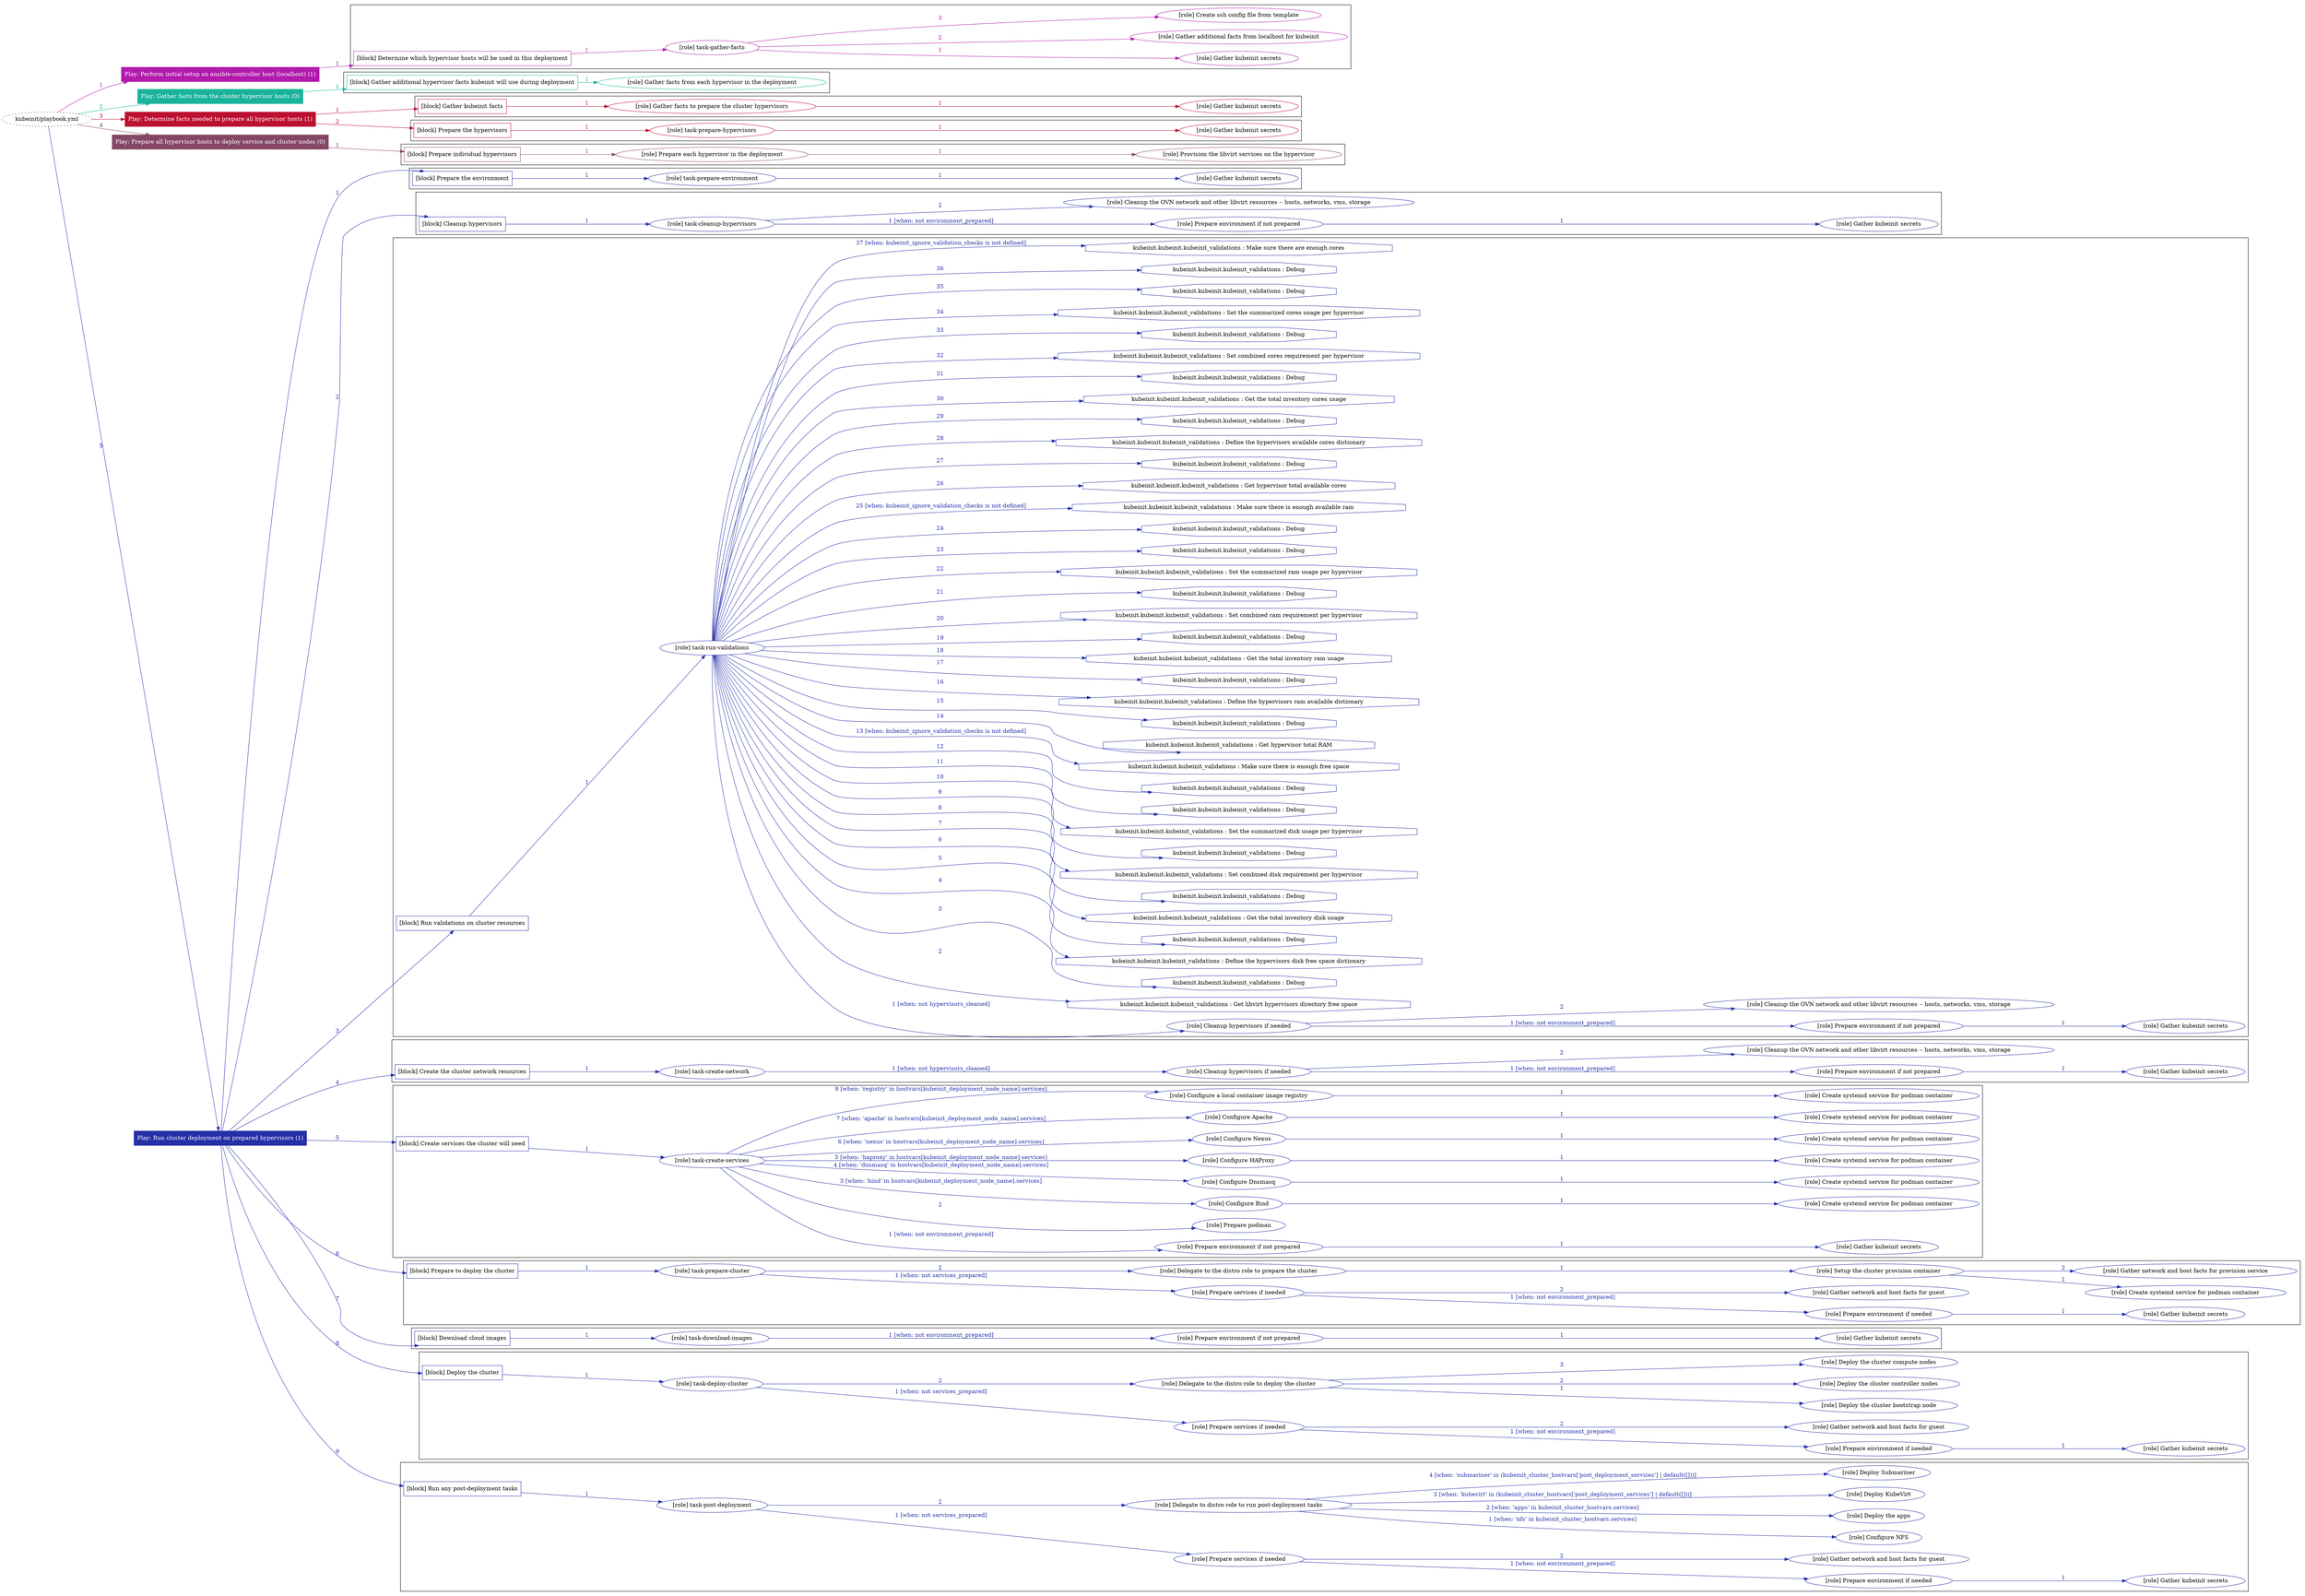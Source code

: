 digraph {
	graph [concentrate=true ordering=in rankdir=LR ratio=fill]
	edge [esep=5 sep=10]
	"kubeinit/playbook.yml" [URL="/home/runner/work/kubeinit/kubeinit/kubeinit/playbook.yml" id=playbook_563d4ac2 style=dotted]
	"kubeinit/playbook.yml" -> play_9c589133 [label="1 " color="#b21aac" fontcolor="#b21aac" id=edge_c4281142 labeltooltip="1 " tooltip="1 "]
	subgraph "Play: Perform initial setup on ansible-controller host (localhost) (1)" {
		play_9c589133 [label="Play: Perform initial setup on ansible-controller host (localhost) (1)" URL="/home/runner/work/kubeinit/kubeinit/kubeinit/playbook.yml" color="#b21aac" fontcolor="#ffffff" id=play_9c589133 shape=box style=filled tooltip=localhost]
		play_9c589133 -> block_42018263 [label=1 color="#b21aac" fontcolor="#b21aac" id=edge_da3622d4 labeltooltip=1 tooltip=1]
		subgraph cluster_block_42018263 {
			block_42018263 [label="[block] Determine which hypervisor hosts will be used in this deployment" URL="/home/runner/work/kubeinit/kubeinit/kubeinit/playbook.yml" color="#b21aac" id=block_42018263 labeltooltip="Determine which hypervisor hosts will be used in this deployment" shape=box tooltip="Determine which hypervisor hosts will be used in this deployment"]
			block_42018263 -> role_308872f8 [label="1 " color="#b21aac" fontcolor="#b21aac" id=edge_a1215a39 labeltooltip="1 " tooltip="1 "]
			subgraph "task-gather-facts" {
				role_308872f8 [label="[role] task-gather-facts" URL="/home/runner/work/kubeinit/kubeinit/kubeinit/playbook.yml" color="#b21aac" id=role_308872f8 tooltip="task-gather-facts"]
				role_308872f8 -> role_b7f8f22d [label="1 " color="#b21aac" fontcolor="#b21aac" id=edge_fdab2eea labeltooltip="1 " tooltip="1 "]
				subgraph "Gather kubeinit secrets" {
					role_b7f8f22d [label="[role] Gather kubeinit secrets" URL="/home/runner/.ansible/collections/ansible_collections/kubeinit/kubeinit/roles/kubeinit_prepare/tasks/build_hypervisors_group.yml" color="#b21aac" id=role_b7f8f22d tooltip="Gather kubeinit secrets"]
				}
				role_308872f8 -> role_b503bd75 [label="2 " color="#b21aac" fontcolor="#b21aac" id=edge_05646d0e labeltooltip="2 " tooltip="2 "]
				subgraph "Gather additional facts from localhost for kubeinit" {
					role_b503bd75 [label="[role] Gather additional facts from localhost for kubeinit" URL="/home/runner/.ansible/collections/ansible_collections/kubeinit/kubeinit/roles/kubeinit_prepare/tasks/build_hypervisors_group.yml" color="#b21aac" id=role_b503bd75 tooltip="Gather additional facts from localhost for kubeinit"]
				}
				role_308872f8 -> role_ad4fc16b [label="3 " color="#b21aac" fontcolor="#b21aac" id=edge_60e27eb2 labeltooltip="3 " tooltip="3 "]
				subgraph "Create ssh config file from template" {
					role_ad4fc16b [label="[role] Create ssh config file from template" URL="/home/runner/.ansible/collections/ansible_collections/kubeinit/kubeinit/roles/kubeinit_prepare/tasks/build_hypervisors_group.yml" color="#b21aac" id=role_ad4fc16b tooltip="Create ssh config file from template"]
				}
			}
		}
	}
	"kubeinit/playbook.yml" -> play_a27585de [label="2 " color="#19b39c" fontcolor="#19b39c" id=edge_ce9c8559 labeltooltip="2 " tooltip="2 "]
	subgraph "Play: Gather facts from the cluster hypervisor hosts (0)" {
		play_a27585de [label="Play: Gather facts from the cluster hypervisor hosts (0)" URL="/home/runner/work/kubeinit/kubeinit/kubeinit/playbook.yml" color="#19b39c" fontcolor="#ffffff" id=play_a27585de shape=box style=filled tooltip="Play: Gather facts from the cluster hypervisor hosts (0)"]
		play_a27585de -> block_7ec27caa [label=1 color="#19b39c" fontcolor="#19b39c" id=edge_6fb58dab labeltooltip=1 tooltip=1]
		subgraph cluster_block_7ec27caa {
			block_7ec27caa [label="[block] Gather additional hypervisor facts kubeinit will use during deployment" URL="/home/runner/work/kubeinit/kubeinit/kubeinit/playbook.yml" color="#19b39c" id=block_7ec27caa labeltooltip="Gather additional hypervisor facts kubeinit will use during deployment" shape=box tooltip="Gather additional hypervisor facts kubeinit will use during deployment"]
			block_7ec27caa -> role_80775e02 [label="1 " color="#19b39c" fontcolor="#19b39c" id=edge_521fa0d1 labeltooltip="1 " tooltip="1 "]
			subgraph "Gather facts from each hypervisor in the deployment" {
				role_80775e02 [label="[role] Gather facts from each hypervisor in the deployment" URL="/home/runner/work/kubeinit/kubeinit/kubeinit/playbook.yml" color="#19b39c" id=role_80775e02 tooltip="Gather facts from each hypervisor in the deployment"]
			}
		}
	}
	"kubeinit/playbook.yml" -> play_22db007a [label="3 " color="#bc1030" fontcolor="#bc1030" id=edge_eafdad03 labeltooltip="3 " tooltip="3 "]
	subgraph "Play: Determine facts needed to prepare all hypervisor hosts (1)" {
		play_22db007a [label="Play: Determine facts needed to prepare all hypervisor hosts (1)" URL="/home/runner/work/kubeinit/kubeinit/kubeinit/playbook.yml" color="#bc1030" fontcolor="#ffffff" id=play_22db007a shape=box style=filled tooltip=localhost]
		play_22db007a -> block_d843e344 [label=1 color="#bc1030" fontcolor="#bc1030" id=edge_25a64785 labeltooltip=1 tooltip=1]
		subgraph cluster_block_d843e344 {
			block_d843e344 [label="[block] Gather kubeinit facts" URL="/home/runner/work/kubeinit/kubeinit/kubeinit/playbook.yml" color="#bc1030" id=block_d843e344 labeltooltip="Gather kubeinit facts" shape=box tooltip="Gather kubeinit facts"]
			block_d843e344 -> role_249b499f [label="1 " color="#bc1030" fontcolor="#bc1030" id=edge_0d581881 labeltooltip="1 " tooltip="1 "]
			subgraph "Gather facts to prepare the cluster hypervisors" {
				role_249b499f [label="[role] Gather facts to prepare the cluster hypervisors" URL="/home/runner/work/kubeinit/kubeinit/kubeinit/playbook.yml" color="#bc1030" id=role_249b499f tooltip="Gather facts to prepare the cluster hypervisors"]
				role_249b499f -> role_3db28c78 [label="1 " color="#bc1030" fontcolor="#bc1030" id=edge_6b256f3d labeltooltip="1 " tooltip="1 "]
				subgraph "Gather kubeinit secrets" {
					role_3db28c78 [label="[role] Gather kubeinit secrets" URL="/home/runner/.ansible/collections/ansible_collections/kubeinit/kubeinit/roles/kubeinit_prepare/tasks/gather_kubeinit_facts.yml" color="#bc1030" id=role_3db28c78 tooltip="Gather kubeinit secrets"]
				}
			}
		}
		play_22db007a -> block_e98a7c22 [label=2 color="#bc1030" fontcolor="#bc1030" id=edge_decde5c2 labeltooltip=2 tooltip=2]
		subgraph cluster_block_e98a7c22 {
			block_e98a7c22 [label="[block] Prepare the hypervisors" URL="/home/runner/work/kubeinit/kubeinit/kubeinit/playbook.yml" color="#bc1030" id=block_e98a7c22 labeltooltip="Prepare the hypervisors" shape=box tooltip="Prepare the hypervisors"]
			block_e98a7c22 -> role_cbe66f14 [label="1 " color="#bc1030" fontcolor="#bc1030" id=edge_0feda4b0 labeltooltip="1 " tooltip="1 "]
			subgraph "task-prepare-hypervisors" {
				role_cbe66f14 [label="[role] task-prepare-hypervisors" URL="/home/runner/work/kubeinit/kubeinit/kubeinit/playbook.yml" color="#bc1030" id=role_cbe66f14 tooltip="task-prepare-hypervisors"]
				role_cbe66f14 -> role_2bd5c961 [label="1 " color="#bc1030" fontcolor="#bc1030" id=edge_83ae6690 labeltooltip="1 " tooltip="1 "]
				subgraph "Gather kubeinit secrets" {
					role_2bd5c961 [label="[role] Gather kubeinit secrets" URL="/home/runner/.ansible/collections/ansible_collections/kubeinit/kubeinit/roles/kubeinit_prepare/tasks/gather_kubeinit_facts.yml" color="#bc1030" id=role_2bd5c961 tooltip="Gather kubeinit secrets"]
				}
			}
		}
	}
	"kubeinit/playbook.yml" -> play_091275dc [label="4 " color="#854765" fontcolor="#854765" id=edge_c5d43f08 labeltooltip="4 " tooltip="4 "]
	subgraph "Play: Prepare all hypervisor hosts to deploy service and cluster nodes (0)" {
		play_091275dc [label="Play: Prepare all hypervisor hosts to deploy service and cluster nodes (0)" URL="/home/runner/work/kubeinit/kubeinit/kubeinit/playbook.yml" color="#854765" fontcolor="#ffffff" id=play_091275dc shape=box style=filled tooltip="Play: Prepare all hypervisor hosts to deploy service and cluster nodes (0)"]
		play_091275dc -> block_b95496f7 [label=1 color="#854765" fontcolor="#854765" id=edge_5d018329 labeltooltip=1 tooltip=1]
		subgraph cluster_block_b95496f7 {
			block_b95496f7 [label="[block] Prepare individual hypervisors" URL="/home/runner/work/kubeinit/kubeinit/kubeinit/playbook.yml" color="#854765" id=block_b95496f7 labeltooltip="Prepare individual hypervisors" shape=box tooltip="Prepare individual hypervisors"]
			block_b95496f7 -> role_a6eaf059 [label="1 " color="#854765" fontcolor="#854765" id=edge_1506c042 labeltooltip="1 " tooltip="1 "]
			subgraph "Prepare each hypervisor in the deployment" {
				role_a6eaf059 [label="[role] Prepare each hypervisor in the deployment" URL="/home/runner/work/kubeinit/kubeinit/kubeinit/playbook.yml" color="#854765" id=role_a6eaf059 tooltip="Prepare each hypervisor in the deployment"]
				role_a6eaf059 -> role_9dd4131d [label="1 " color="#854765" fontcolor="#854765" id=edge_b5c70706 labeltooltip="1 " tooltip="1 "]
				subgraph "Provision the libvirt services on the hypervisor" {
					role_9dd4131d [label="[role] Provision the libvirt services on the hypervisor" URL="/home/runner/.ansible/collections/ansible_collections/kubeinit/kubeinit/roles/kubeinit_prepare/tasks/prepare_hypervisor.yml" color="#854765" id=role_9dd4131d tooltip="Provision the libvirt services on the hypervisor"]
				}
			}
		}
	}
	"kubeinit/playbook.yml" -> play_74ff07cd [label="5 " color="#252fa7" fontcolor="#252fa7" id=edge_63cd6b77 labeltooltip="5 " tooltip="5 "]
	subgraph "Play: Run cluster deployment on prepared hypervisors (1)" {
		play_74ff07cd [label="Play: Run cluster deployment on prepared hypervisors (1)" URL="/home/runner/work/kubeinit/kubeinit/kubeinit/playbook.yml" color="#252fa7" fontcolor="#ffffff" id=play_74ff07cd shape=box style=filled tooltip=localhost]
		play_74ff07cd -> block_9b8aed9a [label=1 color="#252fa7" fontcolor="#252fa7" id=edge_45aca864 labeltooltip=1 tooltip=1]
		subgraph cluster_block_9b8aed9a {
			block_9b8aed9a [label="[block] Prepare the environment" URL="/home/runner/work/kubeinit/kubeinit/kubeinit/playbook.yml" color="#252fa7" id=block_9b8aed9a labeltooltip="Prepare the environment" shape=box tooltip="Prepare the environment"]
			block_9b8aed9a -> role_c757bd3b [label="1 " color="#252fa7" fontcolor="#252fa7" id=edge_c8029287 labeltooltip="1 " tooltip="1 "]
			subgraph "task-prepare-environment" {
				role_c757bd3b [label="[role] task-prepare-environment" URL="/home/runner/work/kubeinit/kubeinit/kubeinit/playbook.yml" color="#252fa7" id=role_c757bd3b tooltip="task-prepare-environment"]
				role_c757bd3b -> role_83aa517b [label="1 " color="#252fa7" fontcolor="#252fa7" id=edge_af1f714e labeltooltip="1 " tooltip="1 "]
				subgraph "Gather kubeinit secrets" {
					role_83aa517b [label="[role] Gather kubeinit secrets" URL="/home/runner/.ansible/collections/ansible_collections/kubeinit/kubeinit/roles/kubeinit_prepare/tasks/gather_kubeinit_facts.yml" color="#252fa7" id=role_83aa517b tooltip="Gather kubeinit secrets"]
				}
			}
		}
		play_74ff07cd -> block_8ee5adca [label=2 color="#252fa7" fontcolor="#252fa7" id=edge_05c7b27a labeltooltip=2 tooltip=2]
		subgraph cluster_block_8ee5adca {
			block_8ee5adca [label="[block] Cleanup hypervisors" URL="/home/runner/work/kubeinit/kubeinit/kubeinit/playbook.yml" color="#252fa7" id=block_8ee5adca labeltooltip="Cleanup hypervisors" shape=box tooltip="Cleanup hypervisors"]
			block_8ee5adca -> role_1ca5abe0 [label="1 " color="#252fa7" fontcolor="#252fa7" id=edge_d7b354f0 labeltooltip="1 " tooltip="1 "]
			subgraph "task-cleanup-hypervisors" {
				role_1ca5abe0 [label="[role] task-cleanup-hypervisors" URL="/home/runner/work/kubeinit/kubeinit/kubeinit/playbook.yml" color="#252fa7" id=role_1ca5abe0 tooltip="task-cleanup-hypervisors"]
				role_1ca5abe0 -> role_e6b48d1d [label="1 [when: not environment_prepared]" color="#252fa7" fontcolor="#252fa7" id=edge_853613a1 labeltooltip="1 [when: not environment_prepared]" tooltip="1 [when: not environment_prepared]"]
				subgraph "Prepare environment if not prepared" {
					role_e6b48d1d [label="[role] Prepare environment if not prepared" URL="/home/runner/.ansible/collections/ansible_collections/kubeinit/kubeinit/roles/kubeinit_prepare/tasks/cleanup_hypervisors.yml" color="#252fa7" id=role_e6b48d1d tooltip="Prepare environment if not prepared"]
					role_e6b48d1d -> role_4cf3cb7a [label="1 " color="#252fa7" fontcolor="#252fa7" id=edge_d6550a54 labeltooltip="1 " tooltip="1 "]
					subgraph "Gather kubeinit secrets" {
						role_4cf3cb7a [label="[role] Gather kubeinit secrets" URL="/home/runner/.ansible/collections/ansible_collections/kubeinit/kubeinit/roles/kubeinit_prepare/tasks/gather_kubeinit_facts.yml" color="#252fa7" id=role_4cf3cb7a tooltip="Gather kubeinit secrets"]
					}
				}
				role_1ca5abe0 -> role_ee9c899b [label="2 " color="#252fa7" fontcolor="#252fa7" id=edge_5790baa5 labeltooltip="2 " tooltip="2 "]
				subgraph "Cleanup the OVN network and other libvirt resources -- hosts, networks, vms, storage" {
					role_ee9c899b [label="[role] Cleanup the OVN network and other libvirt resources -- hosts, networks, vms, storage" URL="/home/runner/.ansible/collections/ansible_collections/kubeinit/kubeinit/roles/kubeinit_prepare/tasks/cleanup_hypervisors.yml" color="#252fa7" id=role_ee9c899b tooltip="Cleanup the OVN network and other libvirt resources -- hosts, networks, vms, storage"]
				}
			}
		}
		play_74ff07cd -> block_5b8a7f7d [label=3 color="#252fa7" fontcolor="#252fa7" id=edge_8dcbf788 labeltooltip=3 tooltip=3]
		subgraph cluster_block_5b8a7f7d {
			block_5b8a7f7d [label="[block] Run validations on cluster resources" URL="/home/runner/work/kubeinit/kubeinit/kubeinit/playbook.yml" color="#252fa7" id=block_5b8a7f7d labeltooltip="Run validations on cluster resources" shape=box tooltip="Run validations on cluster resources"]
			block_5b8a7f7d -> role_6e52d3c9 [label="1 " color="#252fa7" fontcolor="#252fa7" id=edge_8b4abfaf labeltooltip="1 " tooltip="1 "]
			subgraph "task-run-validations" {
				role_6e52d3c9 [label="[role] task-run-validations" URL="/home/runner/work/kubeinit/kubeinit/kubeinit/playbook.yml" color="#252fa7" id=role_6e52d3c9 tooltip="task-run-validations"]
				role_6e52d3c9 -> role_124dcc1b [label="1 [when: not hypervisors_cleaned]" color="#252fa7" fontcolor="#252fa7" id=edge_f6daa256 labeltooltip="1 [when: not hypervisors_cleaned]" tooltip="1 [when: not hypervisors_cleaned]"]
				subgraph "Cleanup hypervisors if needed" {
					role_124dcc1b [label="[role] Cleanup hypervisors if needed" URL="/home/runner/.ansible/collections/ansible_collections/kubeinit/kubeinit/roles/kubeinit_validations/tasks/main.yml" color="#252fa7" id=role_124dcc1b tooltip="Cleanup hypervisors if needed"]
					role_124dcc1b -> role_a51d0e30 [label="1 [when: not environment_prepared]" color="#252fa7" fontcolor="#252fa7" id=edge_11ca450a labeltooltip="1 [when: not environment_prepared]" tooltip="1 [when: not environment_prepared]"]
					subgraph "Prepare environment if not prepared" {
						role_a51d0e30 [label="[role] Prepare environment if not prepared" URL="/home/runner/.ansible/collections/ansible_collections/kubeinit/kubeinit/roles/kubeinit_prepare/tasks/cleanup_hypervisors.yml" color="#252fa7" id=role_a51d0e30 tooltip="Prepare environment if not prepared"]
						role_a51d0e30 -> role_06152a81 [label="1 " color="#252fa7" fontcolor="#252fa7" id=edge_e6f464f9 labeltooltip="1 " tooltip="1 "]
						subgraph "Gather kubeinit secrets" {
							role_06152a81 [label="[role] Gather kubeinit secrets" URL="/home/runner/.ansible/collections/ansible_collections/kubeinit/kubeinit/roles/kubeinit_prepare/tasks/gather_kubeinit_facts.yml" color="#252fa7" id=role_06152a81 tooltip="Gather kubeinit secrets"]
						}
					}
					role_124dcc1b -> role_cbec9620 [label="2 " color="#252fa7" fontcolor="#252fa7" id=edge_2fdfe094 labeltooltip="2 " tooltip="2 "]
					subgraph "Cleanup the OVN network and other libvirt resources -- hosts, networks, vms, storage" {
						role_cbec9620 [label="[role] Cleanup the OVN network and other libvirt resources -- hosts, networks, vms, storage" URL="/home/runner/.ansible/collections/ansible_collections/kubeinit/kubeinit/roles/kubeinit_prepare/tasks/cleanup_hypervisors.yml" color="#252fa7" id=role_cbec9620 tooltip="Cleanup the OVN network and other libvirt resources -- hosts, networks, vms, storage"]
					}
				}
				task_963e45d6 [label="kubeinit.kubeinit.kubeinit_validations : Get libvirt hypervisors directory free space" URL="/home/runner/.ansible/collections/ansible_collections/kubeinit/kubeinit/roles/kubeinit_validations/tasks/10_libvirt_free_space.yml" color="#252fa7" id=task_963e45d6 shape=octagon tooltip="kubeinit.kubeinit.kubeinit_validations : Get libvirt hypervisors directory free space"]
				role_6e52d3c9 -> task_963e45d6 [label="2 " color="#252fa7" fontcolor="#252fa7" id=edge_81a92a87 labeltooltip="2 " tooltip="2 "]
				task_1cd852c4 [label="kubeinit.kubeinit.kubeinit_validations : Debug" URL="/home/runner/.ansible/collections/ansible_collections/kubeinit/kubeinit/roles/kubeinit_validations/tasks/10_libvirt_free_space.yml" color="#252fa7" id=task_1cd852c4 shape=octagon tooltip="kubeinit.kubeinit.kubeinit_validations : Debug"]
				role_6e52d3c9 -> task_1cd852c4 [label="3 " color="#252fa7" fontcolor="#252fa7" id=edge_4384fffa labeltooltip="3 " tooltip="3 "]
				task_38ce881f [label="kubeinit.kubeinit.kubeinit_validations : Define the hypervisors disk free space dictionary" URL="/home/runner/.ansible/collections/ansible_collections/kubeinit/kubeinit/roles/kubeinit_validations/tasks/10_libvirt_free_space.yml" color="#252fa7" id=task_38ce881f shape=octagon tooltip="kubeinit.kubeinit.kubeinit_validations : Define the hypervisors disk free space dictionary"]
				role_6e52d3c9 -> task_38ce881f [label="4 " color="#252fa7" fontcolor="#252fa7" id=edge_4d59ba48 labeltooltip="4 " tooltip="4 "]
				task_e6d8561a [label="kubeinit.kubeinit.kubeinit_validations : Debug" URL="/home/runner/.ansible/collections/ansible_collections/kubeinit/kubeinit/roles/kubeinit_validations/tasks/10_libvirt_free_space.yml" color="#252fa7" id=task_e6d8561a shape=octagon tooltip="kubeinit.kubeinit.kubeinit_validations : Debug"]
				role_6e52d3c9 -> task_e6d8561a [label="5 " color="#252fa7" fontcolor="#252fa7" id=edge_8c354c9b labeltooltip="5 " tooltip="5 "]
				task_c30ca1c2 [label="kubeinit.kubeinit.kubeinit_validations : Get the total inventory disk usage" URL="/home/runner/.ansible/collections/ansible_collections/kubeinit/kubeinit/roles/kubeinit_validations/tasks/10_libvirt_free_space.yml" color="#252fa7" id=task_c30ca1c2 shape=octagon tooltip="kubeinit.kubeinit.kubeinit_validations : Get the total inventory disk usage"]
				role_6e52d3c9 -> task_c30ca1c2 [label="6 " color="#252fa7" fontcolor="#252fa7" id=edge_6f2c3240 labeltooltip="6 " tooltip="6 "]
				task_99520b3e [label="kubeinit.kubeinit.kubeinit_validations : Debug" URL="/home/runner/.ansible/collections/ansible_collections/kubeinit/kubeinit/roles/kubeinit_validations/tasks/10_libvirt_free_space.yml" color="#252fa7" id=task_99520b3e shape=octagon tooltip="kubeinit.kubeinit.kubeinit_validations : Debug"]
				role_6e52d3c9 -> task_99520b3e [label="7 " color="#252fa7" fontcolor="#252fa7" id=edge_4edffaee labeltooltip="7 " tooltip="7 "]
				task_8dae5cbb [label="kubeinit.kubeinit.kubeinit_validations : Set combined disk requirement per hypervisor" URL="/home/runner/.ansible/collections/ansible_collections/kubeinit/kubeinit/roles/kubeinit_validations/tasks/10_libvirt_free_space.yml" color="#252fa7" id=task_8dae5cbb shape=octagon tooltip="kubeinit.kubeinit.kubeinit_validations : Set combined disk requirement per hypervisor"]
				role_6e52d3c9 -> task_8dae5cbb [label="8 " color="#252fa7" fontcolor="#252fa7" id=edge_84e72261 labeltooltip="8 " tooltip="8 "]
				task_73c9d2c8 [label="kubeinit.kubeinit.kubeinit_validations : Debug" URL="/home/runner/.ansible/collections/ansible_collections/kubeinit/kubeinit/roles/kubeinit_validations/tasks/10_libvirt_free_space.yml" color="#252fa7" id=task_73c9d2c8 shape=octagon tooltip="kubeinit.kubeinit.kubeinit_validations : Debug"]
				role_6e52d3c9 -> task_73c9d2c8 [label="9 " color="#252fa7" fontcolor="#252fa7" id=edge_9240ead0 labeltooltip="9 " tooltip="9 "]
				task_b130c617 [label="kubeinit.kubeinit.kubeinit_validations : Set the summarized disk usage per hypervisor" URL="/home/runner/.ansible/collections/ansible_collections/kubeinit/kubeinit/roles/kubeinit_validations/tasks/10_libvirt_free_space.yml" color="#252fa7" id=task_b130c617 shape=octagon tooltip="kubeinit.kubeinit.kubeinit_validations : Set the summarized disk usage per hypervisor"]
				role_6e52d3c9 -> task_b130c617 [label="10 " color="#252fa7" fontcolor="#252fa7" id=edge_c61f8c8b labeltooltip="10 " tooltip="10 "]
				task_2d9ac209 [label="kubeinit.kubeinit.kubeinit_validations : Debug" URL="/home/runner/.ansible/collections/ansible_collections/kubeinit/kubeinit/roles/kubeinit_validations/tasks/10_libvirt_free_space.yml" color="#252fa7" id=task_2d9ac209 shape=octagon tooltip="kubeinit.kubeinit.kubeinit_validations : Debug"]
				role_6e52d3c9 -> task_2d9ac209 [label="11 " color="#252fa7" fontcolor="#252fa7" id=edge_969671da labeltooltip="11 " tooltip="11 "]
				task_815c0c37 [label="kubeinit.kubeinit.kubeinit_validations : Debug" URL="/home/runner/.ansible/collections/ansible_collections/kubeinit/kubeinit/roles/kubeinit_validations/tasks/10_libvirt_free_space.yml" color="#252fa7" id=task_815c0c37 shape=octagon tooltip="kubeinit.kubeinit.kubeinit_validations : Debug"]
				role_6e52d3c9 -> task_815c0c37 [label="12 " color="#252fa7" fontcolor="#252fa7" id=edge_21f1977f labeltooltip="12 " tooltip="12 "]
				task_9a552090 [label="kubeinit.kubeinit.kubeinit_validations : Make sure there is enough free space" URL="/home/runner/.ansible/collections/ansible_collections/kubeinit/kubeinit/roles/kubeinit_validations/tasks/10_libvirt_free_space.yml" color="#252fa7" id=task_9a552090 shape=octagon tooltip="kubeinit.kubeinit.kubeinit_validations : Make sure there is enough free space"]
				role_6e52d3c9 -> task_9a552090 [label="13 [when: kubeinit_ignore_validation_checks is not defined]" color="#252fa7" fontcolor="#252fa7" id=edge_3c3a1d4d labeltooltip="13 [when: kubeinit_ignore_validation_checks is not defined]" tooltip="13 [when: kubeinit_ignore_validation_checks is not defined]"]
				task_e9515f55 [label="kubeinit.kubeinit.kubeinit_validations : Get hypervisor total RAM" URL="/home/runner/.ansible/collections/ansible_collections/kubeinit/kubeinit/roles/kubeinit_validations/tasks/20_libvirt_available_ram.yml" color="#252fa7" id=task_e9515f55 shape=octagon tooltip="kubeinit.kubeinit.kubeinit_validations : Get hypervisor total RAM"]
				role_6e52d3c9 -> task_e9515f55 [label="14 " color="#252fa7" fontcolor="#252fa7" id=edge_142d009a labeltooltip="14 " tooltip="14 "]
				task_cb312ad8 [label="kubeinit.kubeinit.kubeinit_validations : Debug" URL="/home/runner/.ansible/collections/ansible_collections/kubeinit/kubeinit/roles/kubeinit_validations/tasks/20_libvirt_available_ram.yml" color="#252fa7" id=task_cb312ad8 shape=octagon tooltip="kubeinit.kubeinit.kubeinit_validations : Debug"]
				role_6e52d3c9 -> task_cb312ad8 [label="15 " color="#252fa7" fontcolor="#252fa7" id=edge_b05835b9 labeltooltip="15 " tooltip="15 "]
				task_312cdedb [label="kubeinit.kubeinit.kubeinit_validations : Define the hypervisors ram available dictionary" URL="/home/runner/.ansible/collections/ansible_collections/kubeinit/kubeinit/roles/kubeinit_validations/tasks/20_libvirt_available_ram.yml" color="#252fa7" id=task_312cdedb shape=octagon tooltip="kubeinit.kubeinit.kubeinit_validations : Define the hypervisors ram available dictionary"]
				role_6e52d3c9 -> task_312cdedb [label="16 " color="#252fa7" fontcolor="#252fa7" id=edge_585ab7d1 labeltooltip="16 " tooltip="16 "]
				task_71fe91e0 [label="kubeinit.kubeinit.kubeinit_validations : Debug" URL="/home/runner/.ansible/collections/ansible_collections/kubeinit/kubeinit/roles/kubeinit_validations/tasks/20_libvirt_available_ram.yml" color="#252fa7" id=task_71fe91e0 shape=octagon tooltip="kubeinit.kubeinit.kubeinit_validations : Debug"]
				role_6e52d3c9 -> task_71fe91e0 [label="17 " color="#252fa7" fontcolor="#252fa7" id=edge_32fa98e8 labeltooltip="17 " tooltip="17 "]
				task_b7eb7a52 [label="kubeinit.kubeinit.kubeinit_validations : Get the total inventory ram usage" URL="/home/runner/.ansible/collections/ansible_collections/kubeinit/kubeinit/roles/kubeinit_validations/tasks/20_libvirt_available_ram.yml" color="#252fa7" id=task_b7eb7a52 shape=octagon tooltip="kubeinit.kubeinit.kubeinit_validations : Get the total inventory ram usage"]
				role_6e52d3c9 -> task_b7eb7a52 [label="18 " color="#252fa7" fontcolor="#252fa7" id=edge_bc5cf1d9 labeltooltip="18 " tooltip="18 "]
				task_7a26fa7c [label="kubeinit.kubeinit.kubeinit_validations : Debug" URL="/home/runner/.ansible/collections/ansible_collections/kubeinit/kubeinit/roles/kubeinit_validations/tasks/20_libvirt_available_ram.yml" color="#252fa7" id=task_7a26fa7c shape=octagon tooltip="kubeinit.kubeinit.kubeinit_validations : Debug"]
				role_6e52d3c9 -> task_7a26fa7c [label="19 " color="#252fa7" fontcolor="#252fa7" id=edge_90ed1296 labeltooltip="19 " tooltip="19 "]
				task_27290eb5 [label="kubeinit.kubeinit.kubeinit_validations : Set combined ram requirement per hypervisor" URL="/home/runner/.ansible/collections/ansible_collections/kubeinit/kubeinit/roles/kubeinit_validations/tasks/20_libvirt_available_ram.yml" color="#252fa7" id=task_27290eb5 shape=octagon tooltip="kubeinit.kubeinit.kubeinit_validations : Set combined ram requirement per hypervisor"]
				role_6e52d3c9 -> task_27290eb5 [label="20 " color="#252fa7" fontcolor="#252fa7" id=edge_acc806b7 labeltooltip="20 " tooltip="20 "]
				task_43a7672d [label="kubeinit.kubeinit.kubeinit_validations : Debug" URL="/home/runner/.ansible/collections/ansible_collections/kubeinit/kubeinit/roles/kubeinit_validations/tasks/20_libvirt_available_ram.yml" color="#252fa7" id=task_43a7672d shape=octagon tooltip="kubeinit.kubeinit.kubeinit_validations : Debug"]
				role_6e52d3c9 -> task_43a7672d [label="21 " color="#252fa7" fontcolor="#252fa7" id=edge_39448321 labeltooltip="21 " tooltip="21 "]
				task_61b6cacb [label="kubeinit.kubeinit.kubeinit_validations : Set the summarized ram usage per hypervisor" URL="/home/runner/.ansible/collections/ansible_collections/kubeinit/kubeinit/roles/kubeinit_validations/tasks/20_libvirt_available_ram.yml" color="#252fa7" id=task_61b6cacb shape=octagon tooltip="kubeinit.kubeinit.kubeinit_validations : Set the summarized ram usage per hypervisor"]
				role_6e52d3c9 -> task_61b6cacb [label="22 " color="#252fa7" fontcolor="#252fa7" id=edge_efff0534 labeltooltip="22 " tooltip="22 "]
				task_d4e19e6f [label="kubeinit.kubeinit.kubeinit_validations : Debug" URL="/home/runner/.ansible/collections/ansible_collections/kubeinit/kubeinit/roles/kubeinit_validations/tasks/20_libvirt_available_ram.yml" color="#252fa7" id=task_d4e19e6f shape=octagon tooltip="kubeinit.kubeinit.kubeinit_validations : Debug"]
				role_6e52d3c9 -> task_d4e19e6f [label="23 " color="#252fa7" fontcolor="#252fa7" id=edge_e6da0815 labeltooltip="23 " tooltip="23 "]
				task_0f2b2d4b [label="kubeinit.kubeinit.kubeinit_validations : Debug" URL="/home/runner/.ansible/collections/ansible_collections/kubeinit/kubeinit/roles/kubeinit_validations/tasks/20_libvirt_available_ram.yml" color="#252fa7" id=task_0f2b2d4b shape=octagon tooltip="kubeinit.kubeinit.kubeinit_validations : Debug"]
				role_6e52d3c9 -> task_0f2b2d4b [label="24 " color="#252fa7" fontcolor="#252fa7" id=edge_5b82963f labeltooltip="24 " tooltip="24 "]
				task_e1d3bd2c [label="kubeinit.kubeinit.kubeinit_validations : Make sure there is enough available ram" URL="/home/runner/.ansible/collections/ansible_collections/kubeinit/kubeinit/roles/kubeinit_validations/tasks/20_libvirt_available_ram.yml" color="#252fa7" id=task_e1d3bd2c shape=octagon tooltip="kubeinit.kubeinit.kubeinit_validations : Make sure there is enough available ram"]
				role_6e52d3c9 -> task_e1d3bd2c [label="25 [when: kubeinit_ignore_validation_checks is not defined]" color="#252fa7" fontcolor="#252fa7" id=edge_ce1077cc labeltooltip="25 [when: kubeinit_ignore_validation_checks is not defined]" tooltip="25 [when: kubeinit_ignore_validation_checks is not defined]"]
				task_d324e157 [label="kubeinit.kubeinit.kubeinit_validations : Get hypervisor total available cores" URL="/home/runner/.ansible/collections/ansible_collections/kubeinit/kubeinit/roles/kubeinit_validations/tasks/30_libvirt_check_cpu_cores.yml" color="#252fa7" id=task_d324e157 shape=octagon tooltip="kubeinit.kubeinit.kubeinit_validations : Get hypervisor total available cores"]
				role_6e52d3c9 -> task_d324e157 [label="26 " color="#252fa7" fontcolor="#252fa7" id=edge_2e27bde4 labeltooltip="26 " tooltip="26 "]
				task_612975b3 [label="kubeinit.kubeinit.kubeinit_validations : Debug" URL="/home/runner/.ansible/collections/ansible_collections/kubeinit/kubeinit/roles/kubeinit_validations/tasks/30_libvirt_check_cpu_cores.yml" color="#252fa7" id=task_612975b3 shape=octagon tooltip="kubeinit.kubeinit.kubeinit_validations : Debug"]
				role_6e52d3c9 -> task_612975b3 [label="27 " color="#252fa7" fontcolor="#252fa7" id=edge_32b137cb labeltooltip="27 " tooltip="27 "]
				task_2d9ea1d5 [label="kubeinit.kubeinit.kubeinit_validations : Define the hypervisors available cores dictionary" URL="/home/runner/.ansible/collections/ansible_collections/kubeinit/kubeinit/roles/kubeinit_validations/tasks/30_libvirt_check_cpu_cores.yml" color="#252fa7" id=task_2d9ea1d5 shape=octagon tooltip="kubeinit.kubeinit.kubeinit_validations : Define the hypervisors available cores dictionary"]
				role_6e52d3c9 -> task_2d9ea1d5 [label="28 " color="#252fa7" fontcolor="#252fa7" id=edge_50dbfe35 labeltooltip="28 " tooltip="28 "]
				task_06d2dfe8 [label="kubeinit.kubeinit.kubeinit_validations : Debug" URL="/home/runner/.ansible/collections/ansible_collections/kubeinit/kubeinit/roles/kubeinit_validations/tasks/30_libvirt_check_cpu_cores.yml" color="#252fa7" id=task_06d2dfe8 shape=octagon tooltip="kubeinit.kubeinit.kubeinit_validations : Debug"]
				role_6e52d3c9 -> task_06d2dfe8 [label="29 " color="#252fa7" fontcolor="#252fa7" id=edge_363a502c labeltooltip="29 " tooltip="29 "]
				task_fb92c7f0 [label="kubeinit.kubeinit.kubeinit_validations : Get the total inventory cores usage" URL="/home/runner/.ansible/collections/ansible_collections/kubeinit/kubeinit/roles/kubeinit_validations/tasks/30_libvirt_check_cpu_cores.yml" color="#252fa7" id=task_fb92c7f0 shape=octagon tooltip="kubeinit.kubeinit.kubeinit_validations : Get the total inventory cores usage"]
				role_6e52d3c9 -> task_fb92c7f0 [label="30 " color="#252fa7" fontcolor="#252fa7" id=edge_cba9a97f labeltooltip="30 " tooltip="30 "]
				task_9e49ed32 [label="kubeinit.kubeinit.kubeinit_validations : Debug" URL="/home/runner/.ansible/collections/ansible_collections/kubeinit/kubeinit/roles/kubeinit_validations/tasks/30_libvirt_check_cpu_cores.yml" color="#252fa7" id=task_9e49ed32 shape=octagon tooltip="kubeinit.kubeinit.kubeinit_validations : Debug"]
				role_6e52d3c9 -> task_9e49ed32 [label="31 " color="#252fa7" fontcolor="#252fa7" id=edge_21e07913 labeltooltip="31 " tooltip="31 "]
				task_f4d1d8a8 [label="kubeinit.kubeinit.kubeinit_validations : Set combined cores requirement per hypervisor" URL="/home/runner/.ansible/collections/ansible_collections/kubeinit/kubeinit/roles/kubeinit_validations/tasks/30_libvirt_check_cpu_cores.yml" color="#252fa7" id=task_f4d1d8a8 shape=octagon tooltip="kubeinit.kubeinit.kubeinit_validations : Set combined cores requirement per hypervisor"]
				role_6e52d3c9 -> task_f4d1d8a8 [label="32 " color="#252fa7" fontcolor="#252fa7" id=edge_1097e7f3 labeltooltip="32 " tooltip="32 "]
				task_49b1ea93 [label="kubeinit.kubeinit.kubeinit_validations : Debug" URL="/home/runner/.ansible/collections/ansible_collections/kubeinit/kubeinit/roles/kubeinit_validations/tasks/30_libvirt_check_cpu_cores.yml" color="#252fa7" id=task_49b1ea93 shape=octagon tooltip="kubeinit.kubeinit.kubeinit_validations : Debug"]
				role_6e52d3c9 -> task_49b1ea93 [label="33 " color="#252fa7" fontcolor="#252fa7" id=edge_51b8a36e labeltooltip="33 " tooltip="33 "]
				task_2e7b7c44 [label="kubeinit.kubeinit.kubeinit_validations : Set the summarized cores usage per hypervisor" URL="/home/runner/.ansible/collections/ansible_collections/kubeinit/kubeinit/roles/kubeinit_validations/tasks/30_libvirt_check_cpu_cores.yml" color="#252fa7" id=task_2e7b7c44 shape=octagon tooltip="kubeinit.kubeinit.kubeinit_validations : Set the summarized cores usage per hypervisor"]
				role_6e52d3c9 -> task_2e7b7c44 [label="34 " color="#252fa7" fontcolor="#252fa7" id=edge_6069c200 labeltooltip="34 " tooltip="34 "]
				task_805aa795 [label="kubeinit.kubeinit.kubeinit_validations : Debug" URL="/home/runner/.ansible/collections/ansible_collections/kubeinit/kubeinit/roles/kubeinit_validations/tasks/30_libvirt_check_cpu_cores.yml" color="#252fa7" id=task_805aa795 shape=octagon tooltip="kubeinit.kubeinit.kubeinit_validations : Debug"]
				role_6e52d3c9 -> task_805aa795 [label="35 " color="#252fa7" fontcolor="#252fa7" id=edge_2460234d labeltooltip="35 " tooltip="35 "]
				task_19fffb1a [label="kubeinit.kubeinit.kubeinit_validations : Debug" URL="/home/runner/.ansible/collections/ansible_collections/kubeinit/kubeinit/roles/kubeinit_validations/tasks/30_libvirt_check_cpu_cores.yml" color="#252fa7" id=task_19fffb1a shape=octagon tooltip="kubeinit.kubeinit.kubeinit_validations : Debug"]
				role_6e52d3c9 -> task_19fffb1a [label="36 " color="#252fa7" fontcolor="#252fa7" id=edge_a4857aac labeltooltip="36 " tooltip="36 "]
				task_2ae09d37 [label="kubeinit.kubeinit.kubeinit_validations : Make sure there are enough cores" URL="/home/runner/.ansible/collections/ansible_collections/kubeinit/kubeinit/roles/kubeinit_validations/tasks/30_libvirt_check_cpu_cores.yml" color="#252fa7" id=task_2ae09d37 shape=octagon tooltip="kubeinit.kubeinit.kubeinit_validations : Make sure there are enough cores"]
				role_6e52d3c9 -> task_2ae09d37 [label="37 [when: kubeinit_ignore_validation_checks is not defined]" color="#252fa7" fontcolor="#252fa7" id=edge_772bf1ac labeltooltip="37 [when: kubeinit_ignore_validation_checks is not defined]" tooltip="37 [when: kubeinit_ignore_validation_checks is not defined]"]
			}
		}
		play_74ff07cd -> block_7ba324de [label=4 color="#252fa7" fontcolor="#252fa7" id=edge_75fbb9db labeltooltip=4 tooltip=4]
		subgraph cluster_block_7ba324de {
			block_7ba324de [label="[block] Create the cluster network resources" URL="/home/runner/work/kubeinit/kubeinit/kubeinit/playbook.yml" color="#252fa7" id=block_7ba324de labeltooltip="Create the cluster network resources" shape=box tooltip="Create the cluster network resources"]
			block_7ba324de -> role_7310ebe9 [label="1 " color="#252fa7" fontcolor="#252fa7" id=edge_a30d6643 labeltooltip="1 " tooltip="1 "]
			subgraph "task-create-network" {
				role_7310ebe9 [label="[role] task-create-network" URL="/home/runner/work/kubeinit/kubeinit/kubeinit/playbook.yml" color="#252fa7" id=role_7310ebe9 tooltip="task-create-network"]
				role_7310ebe9 -> role_feb75da1 [label="1 [when: not hypervisors_cleaned]" color="#252fa7" fontcolor="#252fa7" id=edge_aa76dd75 labeltooltip="1 [when: not hypervisors_cleaned]" tooltip="1 [when: not hypervisors_cleaned]"]
				subgraph "Cleanup hypervisors if needed" {
					role_feb75da1 [label="[role] Cleanup hypervisors if needed" URL="/home/runner/.ansible/collections/ansible_collections/kubeinit/kubeinit/roles/kubeinit_libvirt/tasks/create_network.yml" color="#252fa7" id=role_feb75da1 tooltip="Cleanup hypervisors if needed"]
					role_feb75da1 -> role_c04ffb89 [label="1 [when: not environment_prepared]" color="#252fa7" fontcolor="#252fa7" id=edge_562439e1 labeltooltip="1 [when: not environment_prepared]" tooltip="1 [when: not environment_prepared]"]
					subgraph "Prepare environment if not prepared" {
						role_c04ffb89 [label="[role] Prepare environment if not prepared" URL="/home/runner/.ansible/collections/ansible_collections/kubeinit/kubeinit/roles/kubeinit_prepare/tasks/cleanup_hypervisors.yml" color="#252fa7" id=role_c04ffb89 tooltip="Prepare environment if not prepared"]
						role_c04ffb89 -> role_264159ae [label="1 " color="#252fa7" fontcolor="#252fa7" id=edge_497439a7 labeltooltip="1 " tooltip="1 "]
						subgraph "Gather kubeinit secrets" {
							role_264159ae [label="[role] Gather kubeinit secrets" URL="/home/runner/.ansible/collections/ansible_collections/kubeinit/kubeinit/roles/kubeinit_prepare/tasks/gather_kubeinit_facts.yml" color="#252fa7" id=role_264159ae tooltip="Gather kubeinit secrets"]
						}
					}
					role_feb75da1 -> role_f44ff975 [label="2 " color="#252fa7" fontcolor="#252fa7" id=edge_02014331 labeltooltip="2 " tooltip="2 "]
					subgraph "Cleanup the OVN network and other libvirt resources -- hosts, networks, vms, storage" {
						role_f44ff975 [label="[role] Cleanup the OVN network and other libvirt resources -- hosts, networks, vms, storage" URL="/home/runner/.ansible/collections/ansible_collections/kubeinit/kubeinit/roles/kubeinit_prepare/tasks/cleanup_hypervisors.yml" color="#252fa7" id=role_f44ff975 tooltip="Cleanup the OVN network and other libvirt resources -- hosts, networks, vms, storage"]
					}
				}
			}
		}
		play_74ff07cd -> block_009102f2 [label=5 color="#252fa7" fontcolor="#252fa7" id=edge_c83fbeb8 labeltooltip=5 tooltip=5]
		subgraph cluster_block_009102f2 {
			block_009102f2 [label="[block] Create services the cluster will need" URL="/home/runner/work/kubeinit/kubeinit/kubeinit/playbook.yml" color="#252fa7" id=block_009102f2 labeltooltip="Create services the cluster will need" shape=box tooltip="Create services the cluster will need"]
			block_009102f2 -> role_2fc74f76 [label="1 " color="#252fa7" fontcolor="#252fa7" id=edge_7eb807e2 labeltooltip="1 " tooltip="1 "]
			subgraph "task-create-services" {
				role_2fc74f76 [label="[role] task-create-services" URL="/home/runner/work/kubeinit/kubeinit/kubeinit/playbook.yml" color="#252fa7" id=role_2fc74f76 tooltip="task-create-services"]
				role_2fc74f76 -> role_a9d8e2f8 [label="1 [when: not environment_prepared]" color="#252fa7" fontcolor="#252fa7" id=edge_20d1d037 labeltooltip="1 [when: not environment_prepared]" tooltip="1 [when: not environment_prepared]"]
				subgraph "Prepare environment if not prepared" {
					role_a9d8e2f8 [label="[role] Prepare environment if not prepared" URL="/home/runner/.ansible/collections/ansible_collections/kubeinit/kubeinit/roles/kubeinit_services/tasks/main.yml" color="#252fa7" id=role_a9d8e2f8 tooltip="Prepare environment if not prepared"]
					role_a9d8e2f8 -> role_20e1803c [label="1 " color="#252fa7" fontcolor="#252fa7" id=edge_2850b3aa labeltooltip="1 " tooltip="1 "]
					subgraph "Gather kubeinit secrets" {
						role_20e1803c [label="[role] Gather kubeinit secrets" URL="/home/runner/.ansible/collections/ansible_collections/kubeinit/kubeinit/roles/kubeinit_prepare/tasks/gather_kubeinit_facts.yml" color="#252fa7" id=role_20e1803c tooltip="Gather kubeinit secrets"]
					}
				}
				role_2fc74f76 -> role_294273cb [label="2 " color="#252fa7" fontcolor="#252fa7" id=edge_f642fa41 labeltooltip="2 " tooltip="2 "]
				subgraph "Prepare podman" {
					role_294273cb [label="[role] Prepare podman" URL="/home/runner/.ansible/collections/ansible_collections/kubeinit/kubeinit/roles/kubeinit_services/tasks/00_create_service_pod.yml" color="#252fa7" id=role_294273cb tooltip="Prepare podman"]
				}
				role_2fc74f76 -> role_6571640b [label="3 [when: 'bind' in hostvars[kubeinit_deployment_node_name].services]" color="#252fa7" fontcolor="#252fa7" id=edge_b3f7e935 labeltooltip="3 [when: 'bind' in hostvars[kubeinit_deployment_node_name].services]" tooltip="3 [when: 'bind' in hostvars[kubeinit_deployment_node_name].services]"]
				subgraph "Configure Bind" {
					role_6571640b [label="[role] Configure Bind" URL="/home/runner/.ansible/collections/ansible_collections/kubeinit/kubeinit/roles/kubeinit_services/tasks/start_services_containers.yml" color="#252fa7" id=role_6571640b tooltip="Configure Bind"]
					role_6571640b -> role_7c352cd0 [label="1 " color="#252fa7" fontcolor="#252fa7" id=edge_406373b3 labeltooltip="1 " tooltip="1 "]
					subgraph "Create systemd service for podman container" {
						role_7c352cd0 [label="[role] Create systemd service for podman container" URL="/home/runner/.ansible/collections/ansible_collections/kubeinit/kubeinit/roles/kubeinit_bind/tasks/main.yml" color="#252fa7" id=role_7c352cd0 tooltip="Create systemd service for podman container"]
					}
				}
				role_2fc74f76 -> role_3a65e492 [label="4 [when: 'dnsmasq' in hostvars[kubeinit_deployment_node_name].services]" color="#252fa7" fontcolor="#252fa7" id=edge_8157d6d3 labeltooltip="4 [when: 'dnsmasq' in hostvars[kubeinit_deployment_node_name].services]" tooltip="4 [when: 'dnsmasq' in hostvars[kubeinit_deployment_node_name].services]"]
				subgraph "Configure Dnsmasq" {
					role_3a65e492 [label="[role] Configure Dnsmasq" URL="/home/runner/.ansible/collections/ansible_collections/kubeinit/kubeinit/roles/kubeinit_services/tasks/start_services_containers.yml" color="#252fa7" id=role_3a65e492 tooltip="Configure Dnsmasq"]
					role_3a65e492 -> role_794f5bd2 [label="1 " color="#252fa7" fontcolor="#252fa7" id=edge_a95895d1 labeltooltip="1 " tooltip="1 "]
					subgraph "Create systemd service for podman container" {
						role_794f5bd2 [label="[role] Create systemd service for podman container" URL="/home/runner/.ansible/collections/ansible_collections/kubeinit/kubeinit/roles/kubeinit_dnsmasq/tasks/main.yml" color="#252fa7" id=role_794f5bd2 tooltip="Create systemd service for podman container"]
					}
				}
				role_2fc74f76 -> role_d0600de8 [label="5 [when: 'haproxy' in hostvars[kubeinit_deployment_node_name].services]" color="#252fa7" fontcolor="#252fa7" id=edge_02d001a5 labeltooltip="5 [when: 'haproxy' in hostvars[kubeinit_deployment_node_name].services]" tooltip="5 [when: 'haproxy' in hostvars[kubeinit_deployment_node_name].services]"]
				subgraph "Configure HAProxy" {
					role_d0600de8 [label="[role] Configure HAProxy" URL="/home/runner/.ansible/collections/ansible_collections/kubeinit/kubeinit/roles/kubeinit_services/tasks/start_services_containers.yml" color="#252fa7" id=role_d0600de8 tooltip="Configure HAProxy"]
					role_d0600de8 -> role_802864e2 [label="1 " color="#252fa7" fontcolor="#252fa7" id=edge_4d05519e labeltooltip="1 " tooltip="1 "]
					subgraph "Create systemd service for podman container" {
						role_802864e2 [label="[role] Create systemd service for podman container" URL="/home/runner/.ansible/collections/ansible_collections/kubeinit/kubeinit/roles/kubeinit_haproxy/tasks/main.yml" color="#252fa7" id=role_802864e2 tooltip="Create systemd service for podman container"]
					}
				}
				role_2fc74f76 -> role_8fe44b8c [label="6 [when: 'nexus' in hostvars[kubeinit_deployment_node_name].services]" color="#252fa7" fontcolor="#252fa7" id=edge_8797b818 labeltooltip="6 [when: 'nexus' in hostvars[kubeinit_deployment_node_name].services]" tooltip="6 [when: 'nexus' in hostvars[kubeinit_deployment_node_name].services]"]
				subgraph "Configure Nexus" {
					role_8fe44b8c [label="[role] Configure Nexus" URL="/home/runner/.ansible/collections/ansible_collections/kubeinit/kubeinit/roles/kubeinit_services/tasks/start_services_containers.yml" color="#252fa7" id=role_8fe44b8c tooltip="Configure Nexus"]
					role_8fe44b8c -> role_51d74f2e [label="1 " color="#252fa7" fontcolor="#252fa7" id=edge_200b986a labeltooltip="1 " tooltip="1 "]
					subgraph "Create systemd service for podman container" {
						role_51d74f2e [label="[role] Create systemd service for podman container" URL="/home/runner/.ansible/collections/ansible_collections/kubeinit/kubeinit/roles/kubeinit_nexus/tasks/main.yml" color="#252fa7" id=role_51d74f2e tooltip="Create systemd service for podman container"]
					}
				}
				role_2fc74f76 -> role_7d3808ee [label="7 [when: 'apache' in hostvars[kubeinit_deployment_node_name].services]" color="#252fa7" fontcolor="#252fa7" id=edge_ff38780c labeltooltip="7 [when: 'apache' in hostvars[kubeinit_deployment_node_name].services]" tooltip="7 [when: 'apache' in hostvars[kubeinit_deployment_node_name].services]"]
				subgraph "Configure Apache" {
					role_7d3808ee [label="[role] Configure Apache" URL="/home/runner/.ansible/collections/ansible_collections/kubeinit/kubeinit/roles/kubeinit_services/tasks/start_services_containers.yml" color="#252fa7" id=role_7d3808ee tooltip="Configure Apache"]
					role_7d3808ee -> role_c8d3a109 [label="1 " color="#252fa7" fontcolor="#252fa7" id=edge_905392f5 labeltooltip="1 " tooltip="1 "]
					subgraph "Create systemd service for podman container" {
						role_c8d3a109 [label="[role] Create systemd service for podman container" URL="/home/runner/.ansible/collections/ansible_collections/kubeinit/kubeinit/roles/kubeinit_apache/tasks/main.yml" color="#252fa7" id=role_c8d3a109 tooltip="Create systemd service for podman container"]
					}
				}
				role_2fc74f76 -> role_a0646623 [label="8 [when: 'registry' in hostvars[kubeinit_deployment_node_name].services]" color="#252fa7" fontcolor="#252fa7" id=edge_28396eff labeltooltip="8 [when: 'registry' in hostvars[kubeinit_deployment_node_name].services]" tooltip="8 [when: 'registry' in hostvars[kubeinit_deployment_node_name].services]"]
				subgraph "Configure a local container image registry" {
					role_a0646623 [label="[role] Configure a local container image registry" URL="/home/runner/.ansible/collections/ansible_collections/kubeinit/kubeinit/roles/kubeinit_services/tasks/start_services_containers.yml" color="#252fa7" id=role_a0646623 tooltip="Configure a local container image registry"]
					role_a0646623 -> role_912ddb7f [label="1 " color="#252fa7" fontcolor="#252fa7" id=edge_e0ebc9c2 labeltooltip="1 " tooltip="1 "]
					subgraph "Create systemd service for podman container" {
						role_912ddb7f [label="[role] Create systemd service for podman container" URL="/home/runner/.ansible/collections/ansible_collections/kubeinit/kubeinit/roles/kubeinit_registry/tasks/main.yml" color="#252fa7" id=role_912ddb7f tooltip="Create systemd service for podman container"]
					}
				}
			}
		}
		play_74ff07cd -> block_1f13286a [label=6 color="#252fa7" fontcolor="#252fa7" id=edge_3ceac7bf labeltooltip=6 tooltip=6]
		subgraph cluster_block_1f13286a {
			block_1f13286a [label="[block] Prepare to deploy the cluster" URL="/home/runner/work/kubeinit/kubeinit/kubeinit/playbook.yml" color="#252fa7" id=block_1f13286a labeltooltip="Prepare to deploy the cluster" shape=box tooltip="Prepare to deploy the cluster"]
			block_1f13286a -> role_1cdc334a [label="1 " color="#252fa7" fontcolor="#252fa7" id=edge_31e52c60 labeltooltip="1 " tooltip="1 "]
			subgraph "task-prepare-cluster" {
				role_1cdc334a [label="[role] task-prepare-cluster" URL="/home/runner/work/kubeinit/kubeinit/kubeinit/playbook.yml" color="#252fa7" id=role_1cdc334a tooltip="task-prepare-cluster"]
				role_1cdc334a -> role_ee5e7a06 [label="1 [when: not services_prepared]" color="#252fa7" fontcolor="#252fa7" id=edge_85e95aa8 labeltooltip="1 [when: not services_prepared]" tooltip="1 [when: not services_prepared]"]
				subgraph "Prepare services if needed" {
					role_ee5e7a06 [label="[role] Prepare services if needed" URL="/home/runner/.ansible/collections/ansible_collections/kubeinit/kubeinit/roles/kubeinit_prepare/tasks/prepare_cluster.yml" color="#252fa7" id=role_ee5e7a06 tooltip="Prepare services if needed"]
					role_ee5e7a06 -> role_fbae41ec [label="1 [when: not environment_prepared]" color="#252fa7" fontcolor="#252fa7" id=edge_a0a0275c labeltooltip="1 [when: not environment_prepared]" tooltip="1 [when: not environment_prepared]"]
					subgraph "Prepare environment if needed" {
						role_fbae41ec [label="[role] Prepare environment if needed" URL="/home/runner/.ansible/collections/ansible_collections/kubeinit/kubeinit/roles/kubeinit_services/tasks/prepare_services.yml" color="#252fa7" id=role_fbae41ec tooltip="Prepare environment if needed"]
						role_fbae41ec -> role_01bbb291 [label="1 " color="#252fa7" fontcolor="#252fa7" id=edge_8c0199db labeltooltip="1 " tooltip="1 "]
						subgraph "Gather kubeinit secrets" {
							role_01bbb291 [label="[role] Gather kubeinit secrets" URL="/home/runner/.ansible/collections/ansible_collections/kubeinit/kubeinit/roles/kubeinit_prepare/tasks/gather_kubeinit_facts.yml" color="#252fa7" id=role_01bbb291 tooltip="Gather kubeinit secrets"]
						}
					}
					role_ee5e7a06 -> role_791b1667 [label="2 " color="#252fa7" fontcolor="#252fa7" id=edge_092614df labeltooltip="2 " tooltip="2 "]
					subgraph "Gather network and host facts for guest" {
						role_791b1667 [label="[role] Gather network and host facts for guest" URL="/home/runner/.ansible/collections/ansible_collections/kubeinit/kubeinit/roles/kubeinit_services/tasks/prepare_services.yml" color="#252fa7" id=role_791b1667 tooltip="Gather network and host facts for guest"]
					}
				}
				role_1cdc334a -> role_e258298d [label="2 " color="#252fa7" fontcolor="#252fa7" id=edge_520e126d labeltooltip="2 " tooltip="2 "]
				subgraph "Delegate to the distro role to prepare the cluster" {
					role_e258298d [label="[role] Delegate to the distro role to prepare the cluster" URL="/home/runner/.ansible/collections/ansible_collections/kubeinit/kubeinit/roles/kubeinit_prepare/tasks/prepare_cluster.yml" color="#252fa7" id=role_e258298d tooltip="Delegate to the distro role to prepare the cluster"]
					role_e258298d -> role_808fc9f9 [label="1 " color="#252fa7" fontcolor="#252fa7" id=edge_9adf761d labeltooltip="1 " tooltip="1 "]
					subgraph "Setup the cluster provision container" {
						role_808fc9f9 [label="[role] Setup the cluster provision container" URL="/home/runner/.ansible/collections/ansible_collections/kubeinit/kubeinit/roles/kubeinit_okd/tasks/prepare_cluster.yml" color="#252fa7" id=role_808fc9f9 tooltip="Setup the cluster provision container"]
						role_808fc9f9 -> role_d2b68be2 [label="1 " color="#252fa7" fontcolor="#252fa7" id=edge_66ea7352 labeltooltip="1 " tooltip="1 "]
						subgraph "Create systemd service for podman container" {
							role_d2b68be2 [label="[role] Create systemd service for podman container" URL="/home/runner/.ansible/collections/ansible_collections/kubeinit/kubeinit/roles/kubeinit_services/tasks/create_provision_container.yml" color="#252fa7" id=role_d2b68be2 tooltip="Create systemd service for podman container"]
						}
						role_808fc9f9 -> role_1d50aed7 [label="2 " color="#252fa7" fontcolor="#252fa7" id=edge_9a8fea52 labeltooltip="2 " tooltip="2 "]
						subgraph "Gather network and host facts for provision service" {
							role_1d50aed7 [label="[role] Gather network and host facts for provision service" URL="/home/runner/.ansible/collections/ansible_collections/kubeinit/kubeinit/roles/kubeinit_services/tasks/create_provision_container.yml" color="#252fa7" id=role_1d50aed7 tooltip="Gather network and host facts for provision service"]
						}
					}
				}
			}
		}
		play_74ff07cd -> block_1dbac7c1 [label=7 color="#252fa7" fontcolor="#252fa7" id=edge_6b2698de labeltooltip=7 tooltip=7]
		subgraph cluster_block_1dbac7c1 {
			block_1dbac7c1 [label="[block] Download cloud images" URL="/home/runner/work/kubeinit/kubeinit/kubeinit/playbook.yml" color="#252fa7" id=block_1dbac7c1 labeltooltip="Download cloud images" shape=box tooltip="Download cloud images"]
			block_1dbac7c1 -> role_d1294092 [label="1 " color="#252fa7" fontcolor="#252fa7" id=edge_bef222e3 labeltooltip="1 " tooltip="1 "]
			subgraph "task-download-images" {
				role_d1294092 [label="[role] task-download-images" URL="/home/runner/work/kubeinit/kubeinit/kubeinit/playbook.yml" color="#252fa7" id=role_d1294092 tooltip="task-download-images"]
				role_d1294092 -> role_c3fe08f4 [label="1 [when: not environment_prepared]" color="#252fa7" fontcolor="#252fa7" id=edge_75ee5ffa labeltooltip="1 [when: not environment_prepared]" tooltip="1 [when: not environment_prepared]"]
				subgraph "Prepare environment if not prepared" {
					role_c3fe08f4 [label="[role] Prepare environment if not prepared" URL="/home/runner/.ansible/collections/ansible_collections/kubeinit/kubeinit/roles/kubeinit_libvirt/tasks/download_cloud_images.yml" color="#252fa7" id=role_c3fe08f4 tooltip="Prepare environment if not prepared"]
					role_c3fe08f4 -> role_483ece43 [label="1 " color="#252fa7" fontcolor="#252fa7" id=edge_44358735 labeltooltip="1 " tooltip="1 "]
					subgraph "Gather kubeinit secrets" {
						role_483ece43 [label="[role] Gather kubeinit secrets" URL="/home/runner/.ansible/collections/ansible_collections/kubeinit/kubeinit/roles/kubeinit_prepare/tasks/gather_kubeinit_facts.yml" color="#252fa7" id=role_483ece43 tooltip="Gather kubeinit secrets"]
					}
				}
			}
		}
		play_74ff07cd -> block_6b9611f5 [label=8 color="#252fa7" fontcolor="#252fa7" id=edge_99b7b989 labeltooltip=8 tooltip=8]
		subgraph cluster_block_6b9611f5 {
			block_6b9611f5 [label="[block] Deploy the cluster" URL="/home/runner/work/kubeinit/kubeinit/kubeinit/playbook.yml" color="#252fa7" id=block_6b9611f5 labeltooltip="Deploy the cluster" shape=box tooltip="Deploy the cluster"]
			block_6b9611f5 -> role_4ea718f8 [label="1 " color="#252fa7" fontcolor="#252fa7" id=edge_86dfe6e0 labeltooltip="1 " tooltip="1 "]
			subgraph "task-deploy-cluster" {
				role_4ea718f8 [label="[role] task-deploy-cluster" URL="/home/runner/work/kubeinit/kubeinit/kubeinit/playbook.yml" color="#252fa7" id=role_4ea718f8 tooltip="task-deploy-cluster"]
				role_4ea718f8 -> role_d1b68270 [label="1 [when: not services_prepared]" color="#252fa7" fontcolor="#252fa7" id=edge_c9b61da2 labeltooltip="1 [when: not services_prepared]" tooltip="1 [when: not services_prepared]"]
				subgraph "Prepare services if needed" {
					role_d1b68270 [label="[role] Prepare services if needed" URL="/home/runner/.ansible/collections/ansible_collections/kubeinit/kubeinit/roles/kubeinit_prepare/tasks/deploy_cluster.yml" color="#252fa7" id=role_d1b68270 tooltip="Prepare services if needed"]
					role_d1b68270 -> role_55f30d30 [label="1 [when: not environment_prepared]" color="#252fa7" fontcolor="#252fa7" id=edge_e080eaef labeltooltip="1 [when: not environment_prepared]" tooltip="1 [when: not environment_prepared]"]
					subgraph "Prepare environment if needed" {
						role_55f30d30 [label="[role] Prepare environment if needed" URL="/home/runner/.ansible/collections/ansible_collections/kubeinit/kubeinit/roles/kubeinit_services/tasks/prepare_services.yml" color="#252fa7" id=role_55f30d30 tooltip="Prepare environment if needed"]
						role_55f30d30 -> role_1e9861e1 [label="1 " color="#252fa7" fontcolor="#252fa7" id=edge_42616dc3 labeltooltip="1 " tooltip="1 "]
						subgraph "Gather kubeinit secrets" {
							role_1e9861e1 [label="[role] Gather kubeinit secrets" URL="/home/runner/.ansible/collections/ansible_collections/kubeinit/kubeinit/roles/kubeinit_prepare/tasks/gather_kubeinit_facts.yml" color="#252fa7" id=role_1e9861e1 tooltip="Gather kubeinit secrets"]
						}
					}
					role_d1b68270 -> role_f2df7759 [label="2 " color="#252fa7" fontcolor="#252fa7" id=edge_35daa600 labeltooltip="2 " tooltip="2 "]
					subgraph "Gather network and host facts for guest" {
						role_f2df7759 [label="[role] Gather network and host facts for guest" URL="/home/runner/.ansible/collections/ansible_collections/kubeinit/kubeinit/roles/kubeinit_services/tasks/prepare_services.yml" color="#252fa7" id=role_f2df7759 tooltip="Gather network and host facts for guest"]
					}
				}
				role_4ea718f8 -> role_a4ebdcbe [label="2 " color="#252fa7" fontcolor="#252fa7" id=edge_a3baba82 labeltooltip="2 " tooltip="2 "]
				subgraph "Delegate to the distro role to deploy the cluster" {
					role_a4ebdcbe [label="[role] Delegate to the distro role to deploy the cluster" URL="/home/runner/.ansible/collections/ansible_collections/kubeinit/kubeinit/roles/kubeinit_prepare/tasks/deploy_cluster.yml" color="#252fa7" id=role_a4ebdcbe tooltip="Delegate to the distro role to deploy the cluster"]
					role_a4ebdcbe -> role_414c158c [label="1 " color="#252fa7" fontcolor="#252fa7" id=edge_eb69d834 labeltooltip="1 " tooltip="1 "]
					subgraph "Deploy the cluster bootstrap node" {
						role_414c158c [label="[role] Deploy the cluster bootstrap node" URL="/home/runner/.ansible/collections/ansible_collections/kubeinit/kubeinit/roles/kubeinit_okd/tasks/main.yml" color="#252fa7" id=role_414c158c tooltip="Deploy the cluster bootstrap node"]
					}
					role_a4ebdcbe -> role_6e616c97 [label="2 " color="#252fa7" fontcolor="#252fa7" id=edge_b749b2fd labeltooltip="2 " tooltip="2 "]
					subgraph "Deploy the cluster controller nodes" {
						role_6e616c97 [label="[role] Deploy the cluster controller nodes" URL="/home/runner/.ansible/collections/ansible_collections/kubeinit/kubeinit/roles/kubeinit_okd/tasks/main.yml" color="#252fa7" id=role_6e616c97 tooltip="Deploy the cluster controller nodes"]
					}
					role_a4ebdcbe -> role_e10b333d [label="3 " color="#252fa7" fontcolor="#252fa7" id=edge_0f92aba6 labeltooltip="3 " tooltip="3 "]
					subgraph "Deploy the cluster compute nodes" {
						role_e10b333d [label="[role] Deploy the cluster compute nodes" URL="/home/runner/.ansible/collections/ansible_collections/kubeinit/kubeinit/roles/kubeinit_okd/tasks/main.yml" color="#252fa7" id=role_e10b333d tooltip="Deploy the cluster compute nodes"]
					}
				}
			}
		}
		play_74ff07cd -> block_748c8e32 [label=9 color="#252fa7" fontcolor="#252fa7" id=edge_b236d35b labeltooltip=9 tooltip=9]
		subgraph cluster_block_748c8e32 {
			block_748c8e32 [label="[block] Run any post-deployment tasks" URL="/home/runner/work/kubeinit/kubeinit/kubeinit/playbook.yml" color="#252fa7" id=block_748c8e32 labeltooltip="Run any post-deployment tasks" shape=box tooltip="Run any post-deployment tasks"]
			block_748c8e32 -> role_84292af9 [label="1 " color="#252fa7" fontcolor="#252fa7" id=edge_ea2ea63f labeltooltip="1 " tooltip="1 "]
			subgraph "task-post-deployment" {
				role_84292af9 [label="[role] task-post-deployment" URL="/home/runner/work/kubeinit/kubeinit/kubeinit/playbook.yml" color="#252fa7" id=role_84292af9 tooltip="task-post-deployment"]
				role_84292af9 -> role_35c05ab0 [label="1 [when: not services_prepared]" color="#252fa7" fontcolor="#252fa7" id=edge_2fab811c labeltooltip="1 [when: not services_prepared]" tooltip="1 [when: not services_prepared]"]
				subgraph "Prepare services if needed" {
					role_35c05ab0 [label="[role] Prepare services if needed" URL="/home/runner/.ansible/collections/ansible_collections/kubeinit/kubeinit/roles/kubeinit_prepare/tasks/post_deployment.yml" color="#252fa7" id=role_35c05ab0 tooltip="Prepare services if needed"]
					role_35c05ab0 -> role_1fbb3573 [label="1 [when: not environment_prepared]" color="#252fa7" fontcolor="#252fa7" id=edge_5db1ae08 labeltooltip="1 [when: not environment_prepared]" tooltip="1 [when: not environment_prepared]"]
					subgraph "Prepare environment if needed" {
						role_1fbb3573 [label="[role] Prepare environment if needed" URL="/home/runner/.ansible/collections/ansible_collections/kubeinit/kubeinit/roles/kubeinit_services/tasks/prepare_services.yml" color="#252fa7" id=role_1fbb3573 tooltip="Prepare environment if needed"]
						role_1fbb3573 -> role_5ed4c0a9 [label="1 " color="#252fa7" fontcolor="#252fa7" id=edge_7f6c978d labeltooltip="1 " tooltip="1 "]
						subgraph "Gather kubeinit secrets" {
							role_5ed4c0a9 [label="[role] Gather kubeinit secrets" URL="/home/runner/.ansible/collections/ansible_collections/kubeinit/kubeinit/roles/kubeinit_prepare/tasks/gather_kubeinit_facts.yml" color="#252fa7" id=role_5ed4c0a9 tooltip="Gather kubeinit secrets"]
						}
					}
					role_35c05ab0 -> role_9ad61e52 [label="2 " color="#252fa7" fontcolor="#252fa7" id=edge_243a4902 labeltooltip="2 " tooltip="2 "]
					subgraph "Gather network and host facts for guest" {
						role_9ad61e52 [label="[role] Gather network and host facts for guest" URL="/home/runner/.ansible/collections/ansible_collections/kubeinit/kubeinit/roles/kubeinit_services/tasks/prepare_services.yml" color="#252fa7" id=role_9ad61e52 tooltip="Gather network and host facts for guest"]
					}
				}
				role_84292af9 -> role_36a158d2 [label="2 " color="#252fa7" fontcolor="#252fa7" id=edge_dc920e95 labeltooltip="2 " tooltip="2 "]
				subgraph "Delegate to distro role to run post-deployment tasks" {
					role_36a158d2 [label="[role] Delegate to distro role to run post-deployment tasks" URL="/home/runner/.ansible/collections/ansible_collections/kubeinit/kubeinit/roles/kubeinit_prepare/tasks/post_deployment.yml" color="#252fa7" id=role_36a158d2 tooltip="Delegate to distro role to run post-deployment tasks"]
					role_36a158d2 -> role_614a79c3 [label="1 [when: 'nfs' in kubeinit_cluster_hostvars.services]" color="#252fa7" fontcolor="#252fa7" id=edge_1dc689f8 labeltooltip="1 [when: 'nfs' in kubeinit_cluster_hostvars.services]" tooltip="1 [when: 'nfs' in kubeinit_cluster_hostvars.services]"]
					subgraph "Configure NFS" {
						role_614a79c3 [label="[role] Configure NFS" URL="/home/runner/.ansible/collections/ansible_collections/kubeinit/kubeinit/roles/kubeinit_okd/tasks/post_deployment_tasks.yml" color="#252fa7" id=role_614a79c3 tooltip="Configure NFS"]
					}
					role_36a158d2 -> role_176fab12 [label="2 [when: 'apps' in kubeinit_cluster_hostvars.services]" color="#252fa7" fontcolor="#252fa7" id=edge_098c75f4 labeltooltip="2 [when: 'apps' in kubeinit_cluster_hostvars.services]" tooltip="2 [when: 'apps' in kubeinit_cluster_hostvars.services]"]
					subgraph "Deploy the apps" {
						role_176fab12 [label="[role] Deploy the apps" URL="/home/runner/.ansible/collections/ansible_collections/kubeinit/kubeinit/roles/kubeinit_okd/tasks/post_deployment_tasks.yml" color="#252fa7" id=role_176fab12 tooltip="Deploy the apps"]
					}
					role_36a158d2 -> role_1190e084 [label="3 [when: 'kubevirt' in (kubeinit_cluster_hostvars['post_deployment_services'] | default([]))]" color="#252fa7" fontcolor="#252fa7" id=edge_4d8d43e1 labeltooltip="3 [when: 'kubevirt' in (kubeinit_cluster_hostvars['post_deployment_services'] | default([]))]" tooltip="3 [when: 'kubevirt' in (kubeinit_cluster_hostvars['post_deployment_services'] | default([]))]"]
					subgraph "Deploy KubeVirt" {
						role_1190e084 [label="[role] Deploy KubeVirt" URL="/home/runner/.ansible/collections/ansible_collections/kubeinit/kubeinit/roles/kubeinit_okd/tasks/post_deployment_tasks.yml" color="#252fa7" id=role_1190e084 tooltip="Deploy KubeVirt"]
					}
					role_36a158d2 -> role_eef077f7 [label="4 [when: 'submariner' in (kubeinit_cluster_hostvars['post_deployment_services'] | default([]))]" color="#252fa7" fontcolor="#252fa7" id=edge_c4a7e3f5 labeltooltip="4 [when: 'submariner' in (kubeinit_cluster_hostvars['post_deployment_services'] | default([]))]" tooltip="4 [when: 'submariner' in (kubeinit_cluster_hostvars['post_deployment_services'] | default([]))]"]
					subgraph "Deploy Submariner" {
						role_eef077f7 [label="[role] Deploy Submariner" URL="/home/runner/.ansible/collections/ansible_collections/kubeinit/kubeinit/roles/kubeinit_okd/tasks/post_deployment_tasks.yml" color="#252fa7" id=role_eef077f7 tooltip="Deploy Submariner"]
					}
				}
			}
		}
	}
}
